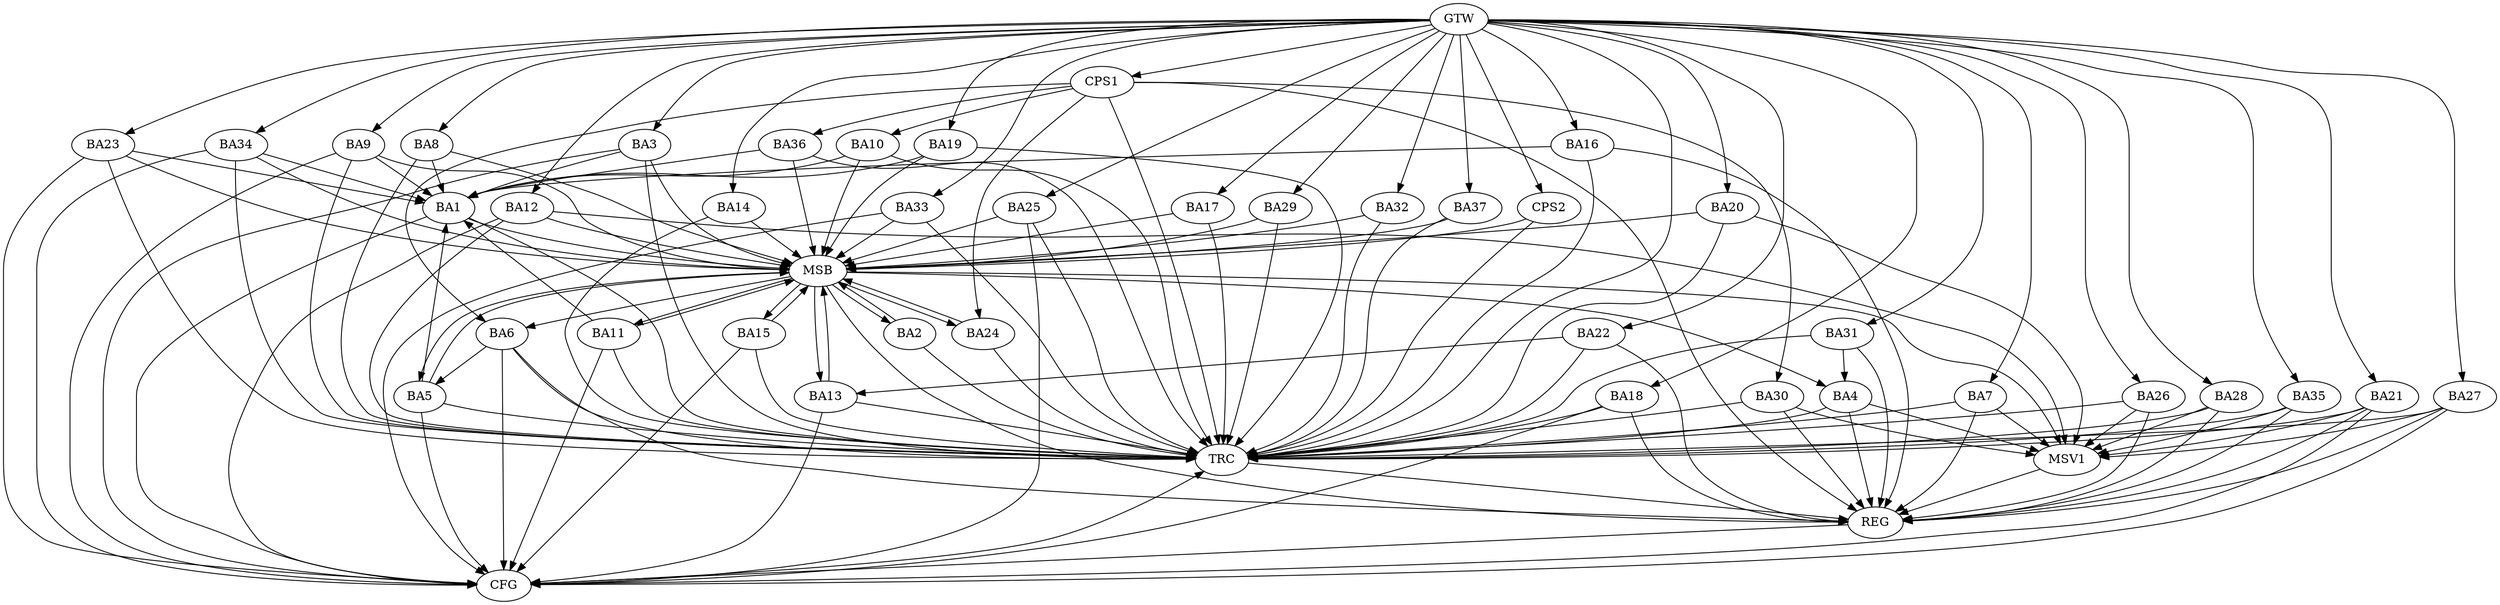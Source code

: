 strict digraph G {
  BA1 [ label="BA1" ];
  BA2 [ label="BA2" ];
  BA3 [ label="BA3" ];
  BA4 [ label="BA4" ];
  BA5 [ label="BA5" ];
  BA6 [ label="BA6" ];
  BA7 [ label="BA7" ];
  BA8 [ label="BA8" ];
  BA9 [ label="BA9" ];
  BA10 [ label="BA10" ];
  BA11 [ label="BA11" ];
  BA12 [ label="BA12" ];
  BA13 [ label="BA13" ];
  BA14 [ label="BA14" ];
  BA15 [ label="BA15" ];
  BA16 [ label="BA16" ];
  BA17 [ label="BA17" ];
  BA18 [ label="BA18" ];
  BA19 [ label="BA19" ];
  BA20 [ label="BA20" ];
  BA21 [ label="BA21" ];
  BA22 [ label="BA22" ];
  BA23 [ label="BA23" ];
  BA24 [ label="BA24" ];
  BA25 [ label="BA25" ];
  BA26 [ label="BA26" ];
  BA27 [ label="BA27" ];
  BA28 [ label="BA28" ];
  BA29 [ label="BA29" ];
  BA30 [ label="BA30" ];
  BA31 [ label="BA31" ];
  BA32 [ label="BA32" ];
  BA33 [ label="BA33" ];
  BA34 [ label="BA34" ];
  BA35 [ label="BA35" ];
  BA36 [ label="BA36" ];
  BA37 [ label="BA37" ];
  CPS1 [ label="CPS1" ];
  CPS2 [ label="CPS2" ];
  GTW [ label="GTW" ];
  REG [ label="REG" ];
  MSB [ label="MSB" ];
  CFG [ label="CFG" ];
  TRC [ label="TRC" ];
  MSV1 [ label="MSV1" ];
  BA6 -> BA5;
  BA22 -> BA13;
  BA31 -> BA4;
  CPS1 -> BA36;
  CPS1 -> BA30;
  CPS1 -> BA10;
  CPS1 -> BA24;
  CPS1 -> BA6;
  GTW -> BA3;
  GTW -> BA7;
  GTW -> BA8;
  GTW -> BA9;
  GTW -> BA12;
  GTW -> BA14;
  GTW -> BA16;
  GTW -> BA17;
  GTW -> BA18;
  GTW -> BA19;
  GTW -> BA20;
  GTW -> BA21;
  GTW -> BA22;
  GTW -> BA23;
  GTW -> BA25;
  GTW -> BA26;
  GTW -> BA27;
  GTW -> BA28;
  GTW -> BA29;
  GTW -> BA31;
  GTW -> BA32;
  GTW -> BA33;
  GTW -> BA34;
  GTW -> BA35;
  GTW -> BA37;
  GTW -> CPS1;
  GTW -> CPS2;
  BA4 -> REG;
  BA6 -> REG;
  BA7 -> REG;
  BA16 -> REG;
  BA18 -> REG;
  BA21 -> REG;
  BA22 -> REG;
  BA26 -> REG;
  BA27 -> REG;
  BA28 -> REG;
  BA30 -> REG;
  BA31 -> REG;
  BA35 -> REG;
  CPS1 -> REG;
  BA1 -> MSB;
  MSB -> BA2;
  MSB -> REG;
  BA2 -> MSB;
  BA3 -> MSB;
  BA5 -> MSB;
  BA8 -> MSB;
  BA9 -> MSB;
  BA10 -> MSB;
  BA11 -> MSB;
  MSB -> BA6;
  BA12 -> MSB;
  BA13 -> MSB;
  BA14 -> MSB;
  BA15 -> MSB;
  BA17 -> MSB;
  MSB -> BA15;
  BA19 -> MSB;
  BA20 -> MSB;
  MSB -> BA5;
  BA23 -> MSB;
  BA24 -> MSB;
  BA25 -> MSB;
  BA29 -> MSB;
  BA32 -> MSB;
  BA33 -> MSB;
  MSB -> BA24;
  BA34 -> MSB;
  MSB -> BA4;
  BA36 -> MSB;
  BA37 -> MSB;
  CPS2 -> MSB;
  MSB -> BA13;
  MSB -> BA11;
  BA34 -> CFG;
  BA11 -> CFG;
  BA21 -> CFG;
  BA3 -> CFG;
  BA13 -> CFG;
  BA18 -> CFG;
  BA33 -> CFG;
  BA27 -> CFG;
  BA9 -> CFG;
  BA23 -> CFG;
  BA5 -> CFG;
  BA25 -> CFG;
  BA15 -> CFG;
  BA6 -> CFG;
  BA1 -> CFG;
  BA12 -> CFG;
  REG -> CFG;
  BA1 -> TRC;
  BA2 -> TRC;
  BA3 -> TRC;
  BA4 -> TRC;
  BA5 -> TRC;
  BA6 -> TRC;
  BA7 -> TRC;
  BA8 -> TRC;
  BA9 -> TRC;
  BA10 -> TRC;
  BA11 -> TRC;
  BA12 -> TRC;
  BA13 -> TRC;
  BA14 -> TRC;
  BA15 -> TRC;
  BA16 -> TRC;
  BA17 -> TRC;
  BA18 -> TRC;
  BA19 -> TRC;
  BA20 -> TRC;
  BA21 -> TRC;
  BA22 -> TRC;
  BA23 -> TRC;
  BA24 -> TRC;
  BA25 -> TRC;
  BA26 -> TRC;
  BA27 -> TRC;
  BA28 -> TRC;
  BA29 -> TRC;
  BA30 -> TRC;
  BA31 -> TRC;
  BA32 -> TRC;
  BA33 -> TRC;
  BA34 -> TRC;
  BA35 -> TRC;
  BA36 -> TRC;
  BA37 -> TRC;
  CPS1 -> TRC;
  CPS2 -> TRC;
  GTW -> TRC;
  CFG -> TRC;
  TRC -> REG;
  BA10 -> BA1;
  BA8 -> BA1;
  BA5 -> BA1;
  BA19 -> BA1;
  BA3 -> BA1;
  BA36 -> BA1;
  BA11 -> BA1;
  BA23 -> BA1;
  BA16 -> BA1;
  BA34 -> BA1;
  BA9 -> BA1;
  BA4 -> MSV1;
  BA21 -> MSV1;
  BA27 -> MSV1;
  BA30 -> MSV1;
  MSB -> MSV1;
  BA20 -> MSV1;
  BA12 -> MSV1;
  BA28 -> MSV1;
  BA7 -> MSV1;
  BA26 -> MSV1;
  BA35 -> MSV1;
  MSV1 -> REG;
}

